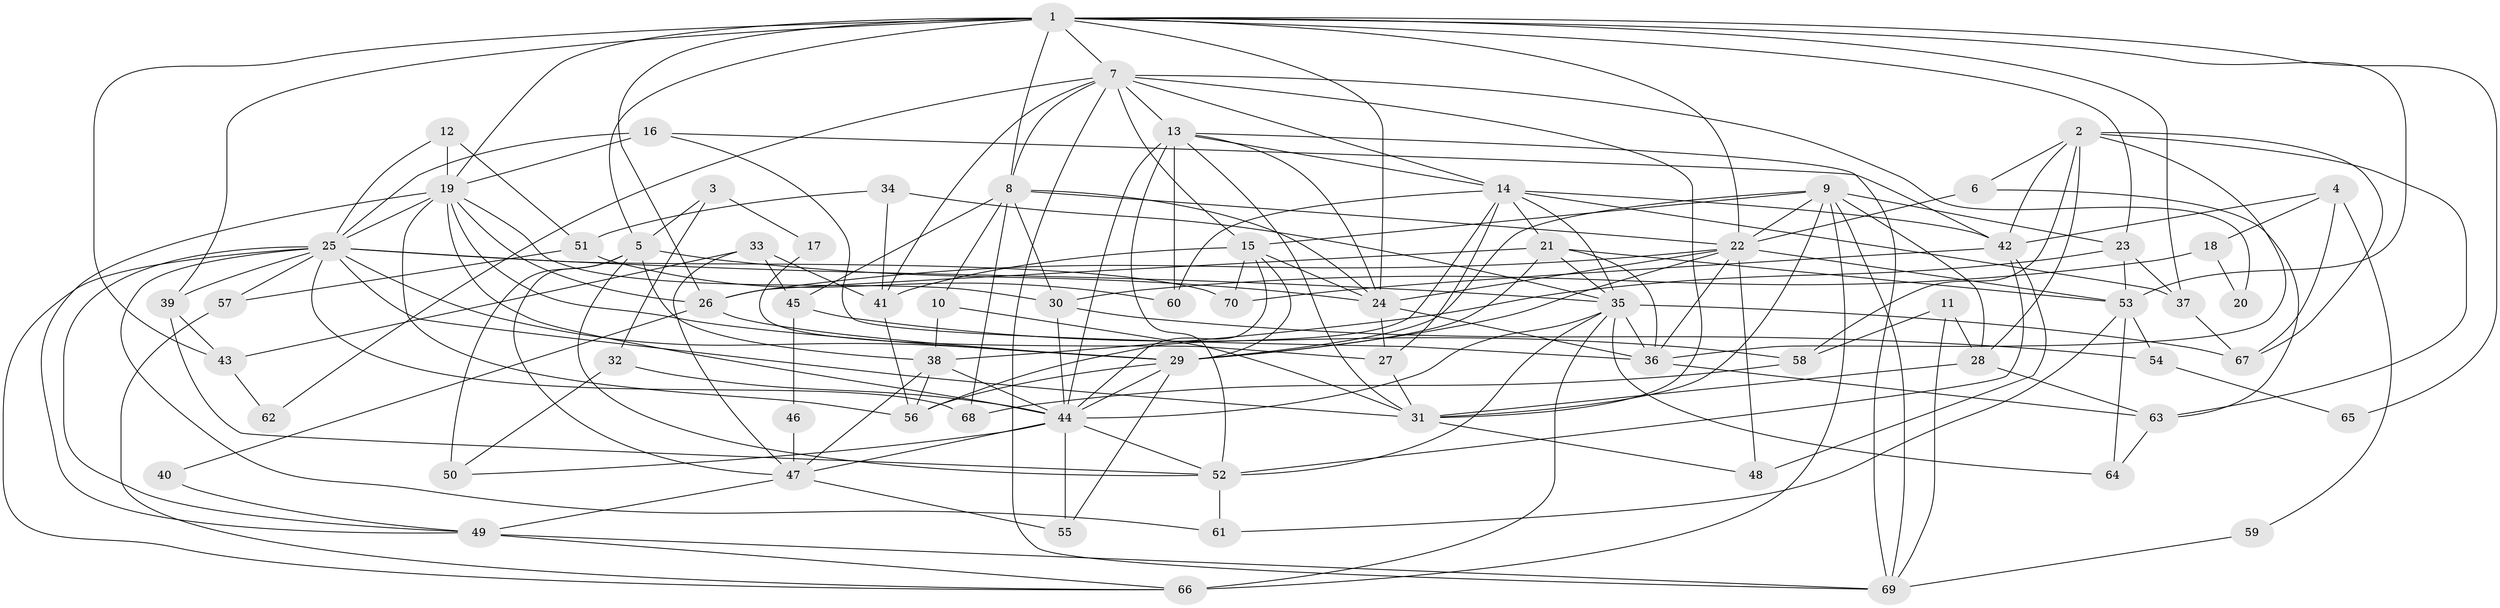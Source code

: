 // original degree distribution, {5: 0.1510791366906475, 3: 0.34532374100719426, 4: 0.2805755395683453, 2: 0.07913669064748201, 6: 0.09352517985611511, 8: 0.014388489208633094, 7: 0.03597122302158273}
// Generated by graph-tools (version 1.1) at 2025/35/03/09/25 02:35:53]
// undirected, 70 vertices, 185 edges
graph export_dot {
graph [start="1"]
  node [color=gray90,style=filled];
  1;
  2;
  3;
  4;
  5;
  6;
  7;
  8;
  9;
  10;
  11;
  12;
  13;
  14;
  15;
  16;
  17;
  18;
  19;
  20;
  21;
  22;
  23;
  24;
  25;
  26;
  27;
  28;
  29;
  30;
  31;
  32;
  33;
  34;
  35;
  36;
  37;
  38;
  39;
  40;
  41;
  42;
  43;
  44;
  45;
  46;
  47;
  48;
  49;
  50;
  51;
  52;
  53;
  54;
  55;
  56;
  57;
  58;
  59;
  60;
  61;
  62;
  63;
  64;
  65;
  66;
  67;
  68;
  69;
  70;
  1 -- 5 [weight=1.0];
  1 -- 7 [weight=1.0];
  1 -- 8 [weight=1.0];
  1 -- 19 [weight=2.0];
  1 -- 22 [weight=1.0];
  1 -- 23 [weight=1.0];
  1 -- 24 [weight=1.0];
  1 -- 26 [weight=1.0];
  1 -- 37 [weight=1.0];
  1 -- 39 [weight=1.0];
  1 -- 43 [weight=1.0];
  1 -- 53 [weight=1.0];
  1 -- 65 [weight=1.0];
  2 -- 6 [weight=1.0];
  2 -- 28 [weight=1.0];
  2 -- 36 [weight=1.0];
  2 -- 42 [weight=1.0];
  2 -- 58 [weight=1.0];
  2 -- 63 [weight=1.0];
  2 -- 67 [weight=1.0];
  3 -- 5 [weight=1.0];
  3 -- 17 [weight=1.0];
  3 -- 32 [weight=1.0];
  4 -- 18 [weight=1.0];
  4 -- 42 [weight=1.0];
  4 -- 59 [weight=1.0];
  4 -- 67 [weight=1.0];
  5 -- 24 [weight=1.0];
  5 -- 38 [weight=1.0];
  5 -- 47 [weight=1.0];
  5 -- 50 [weight=1.0];
  5 -- 52 [weight=1.0];
  6 -- 22 [weight=3.0];
  6 -- 63 [weight=1.0];
  7 -- 8 [weight=1.0];
  7 -- 13 [weight=2.0];
  7 -- 14 [weight=2.0];
  7 -- 15 [weight=1.0];
  7 -- 20 [weight=1.0];
  7 -- 31 [weight=1.0];
  7 -- 41 [weight=1.0];
  7 -- 62 [weight=2.0];
  7 -- 69 [weight=1.0];
  8 -- 10 [weight=1.0];
  8 -- 22 [weight=1.0];
  8 -- 24 [weight=2.0];
  8 -- 30 [weight=1.0];
  8 -- 45 [weight=1.0];
  8 -- 68 [weight=1.0];
  9 -- 15 [weight=1.0];
  9 -- 22 [weight=1.0];
  9 -- 23 [weight=1.0];
  9 -- 28 [weight=1.0];
  9 -- 29 [weight=1.0];
  9 -- 31 [weight=1.0];
  9 -- 66 [weight=2.0];
  9 -- 69 [weight=1.0];
  10 -- 31 [weight=1.0];
  10 -- 38 [weight=1.0];
  11 -- 28 [weight=1.0];
  11 -- 58 [weight=1.0];
  11 -- 69 [weight=1.0];
  12 -- 19 [weight=1.0];
  12 -- 25 [weight=1.0];
  12 -- 51 [weight=1.0];
  13 -- 14 [weight=1.0];
  13 -- 24 [weight=1.0];
  13 -- 31 [weight=1.0];
  13 -- 44 [weight=1.0];
  13 -- 52 [weight=1.0];
  13 -- 60 [weight=1.0];
  13 -- 69 [weight=1.0];
  14 -- 21 [weight=2.0];
  14 -- 27 [weight=1.0];
  14 -- 35 [weight=1.0];
  14 -- 37 [weight=1.0];
  14 -- 42 [weight=1.0];
  14 -- 56 [weight=1.0];
  14 -- 60 [weight=1.0];
  15 -- 24 [weight=1.0];
  15 -- 29 [weight=1.0];
  15 -- 41 [weight=2.0];
  15 -- 44 [weight=1.0];
  15 -- 70 [weight=1.0];
  16 -- 19 [weight=2.0];
  16 -- 25 [weight=1.0];
  16 -- 36 [weight=1.0];
  16 -- 42 [weight=1.0];
  17 -- 27 [weight=1.0];
  18 -- 20 [weight=1.0];
  18 -- 30 [weight=1.0];
  19 -- 25 [weight=1.0];
  19 -- 26 [weight=1.0];
  19 -- 29 [weight=2.0];
  19 -- 30 [weight=1.0];
  19 -- 44 [weight=2.0];
  19 -- 49 [weight=1.0];
  19 -- 56 [weight=1.0];
  21 -- 26 [weight=1.0];
  21 -- 29 [weight=3.0];
  21 -- 35 [weight=1.0];
  21 -- 36 [weight=1.0];
  21 -- 53 [weight=1.0];
  22 -- 24 [weight=1.0];
  22 -- 26 [weight=1.0];
  22 -- 29 [weight=1.0];
  22 -- 36 [weight=3.0];
  22 -- 48 [weight=1.0];
  22 -- 53 [weight=1.0];
  23 -- 37 [weight=1.0];
  23 -- 38 [weight=1.0];
  23 -- 53 [weight=1.0];
  24 -- 27 [weight=1.0];
  24 -- 36 [weight=2.0];
  25 -- 29 [weight=2.0];
  25 -- 31 [weight=1.0];
  25 -- 35 [weight=1.0];
  25 -- 39 [weight=1.0];
  25 -- 49 [weight=1.0];
  25 -- 57 [weight=2.0];
  25 -- 61 [weight=1.0];
  25 -- 66 [weight=1.0];
  25 -- 68 [weight=1.0];
  25 -- 70 [weight=1.0];
  26 -- 29 [weight=1.0];
  26 -- 40 [weight=1.0];
  27 -- 31 [weight=1.0];
  28 -- 31 [weight=1.0];
  28 -- 63 [weight=1.0];
  29 -- 44 [weight=1.0];
  29 -- 55 [weight=1.0];
  29 -- 56 [weight=1.0];
  30 -- 44 [weight=1.0];
  30 -- 54 [weight=1.0];
  31 -- 48 [weight=1.0];
  32 -- 44 [weight=1.0];
  32 -- 50 [weight=1.0];
  33 -- 41 [weight=2.0];
  33 -- 43 [weight=1.0];
  33 -- 45 [weight=1.0];
  33 -- 47 [weight=1.0];
  34 -- 35 [weight=1.0];
  34 -- 41 [weight=1.0];
  34 -- 51 [weight=1.0];
  35 -- 36 [weight=1.0];
  35 -- 44 [weight=1.0];
  35 -- 52 [weight=1.0];
  35 -- 64 [weight=1.0];
  35 -- 66 [weight=1.0];
  35 -- 67 [weight=1.0];
  36 -- 63 [weight=1.0];
  37 -- 67 [weight=1.0];
  38 -- 44 [weight=1.0];
  38 -- 47 [weight=1.0];
  38 -- 56 [weight=1.0];
  39 -- 43 [weight=1.0];
  39 -- 52 [weight=1.0];
  40 -- 49 [weight=1.0];
  41 -- 56 [weight=1.0];
  42 -- 48 [weight=1.0];
  42 -- 52 [weight=1.0];
  42 -- 70 [weight=1.0];
  43 -- 62 [weight=1.0];
  44 -- 47 [weight=1.0];
  44 -- 50 [weight=1.0];
  44 -- 52 [weight=1.0];
  44 -- 55 [weight=1.0];
  45 -- 46 [weight=1.0];
  45 -- 58 [weight=1.0];
  46 -- 47 [weight=1.0];
  47 -- 49 [weight=1.0];
  47 -- 55 [weight=1.0];
  49 -- 66 [weight=1.0];
  49 -- 69 [weight=1.0];
  51 -- 57 [weight=2.0];
  51 -- 60 [weight=1.0];
  52 -- 61 [weight=1.0];
  53 -- 54 [weight=1.0];
  53 -- 61 [weight=1.0];
  53 -- 64 [weight=1.0];
  54 -- 65 [weight=1.0];
  57 -- 66 [weight=1.0];
  58 -- 68 [weight=1.0];
  59 -- 69 [weight=1.0];
  63 -- 64 [weight=1.0];
}
